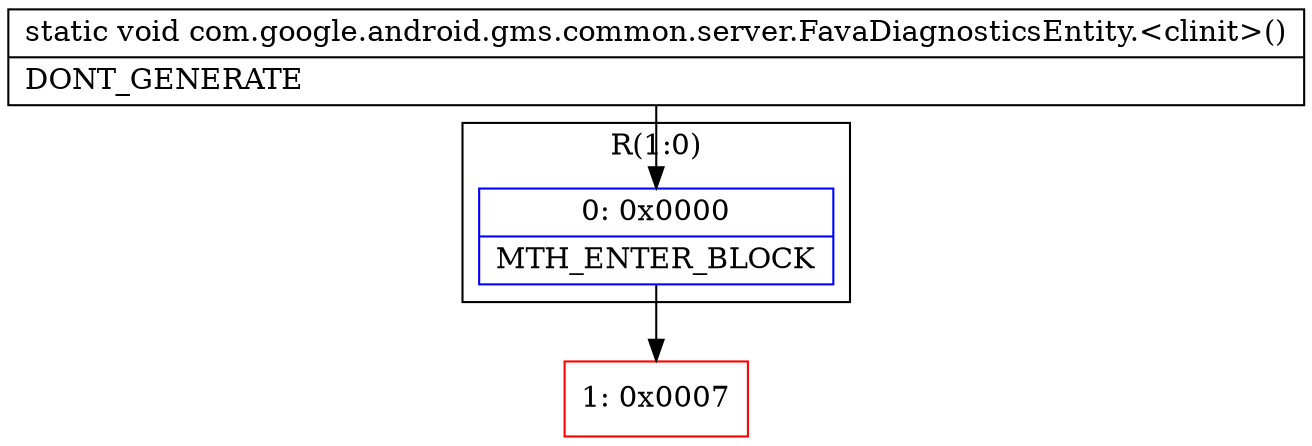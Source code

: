 digraph "CFG forcom.google.android.gms.common.server.FavaDiagnosticsEntity.\<clinit\>()V" {
subgraph cluster_Region_1438896648 {
label = "R(1:0)";
node [shape=record,color=blue];
Node_0 [shape=record,label="{0\:\ 0x0000|MTH_ENTER_BLOCK\l}"];
}
Node_1 [shape=record,color=red,label="{1\:\ 0x0007}"];
MethodNode[shape=record,label="{static void com.google.android.gms.common.server.FavaDiagnosticsEntity.\<clinit\>()  | DONT_GENERATE\l}"];
MethodNode -> Node_0;
Node_0 -> Node_1;
}


